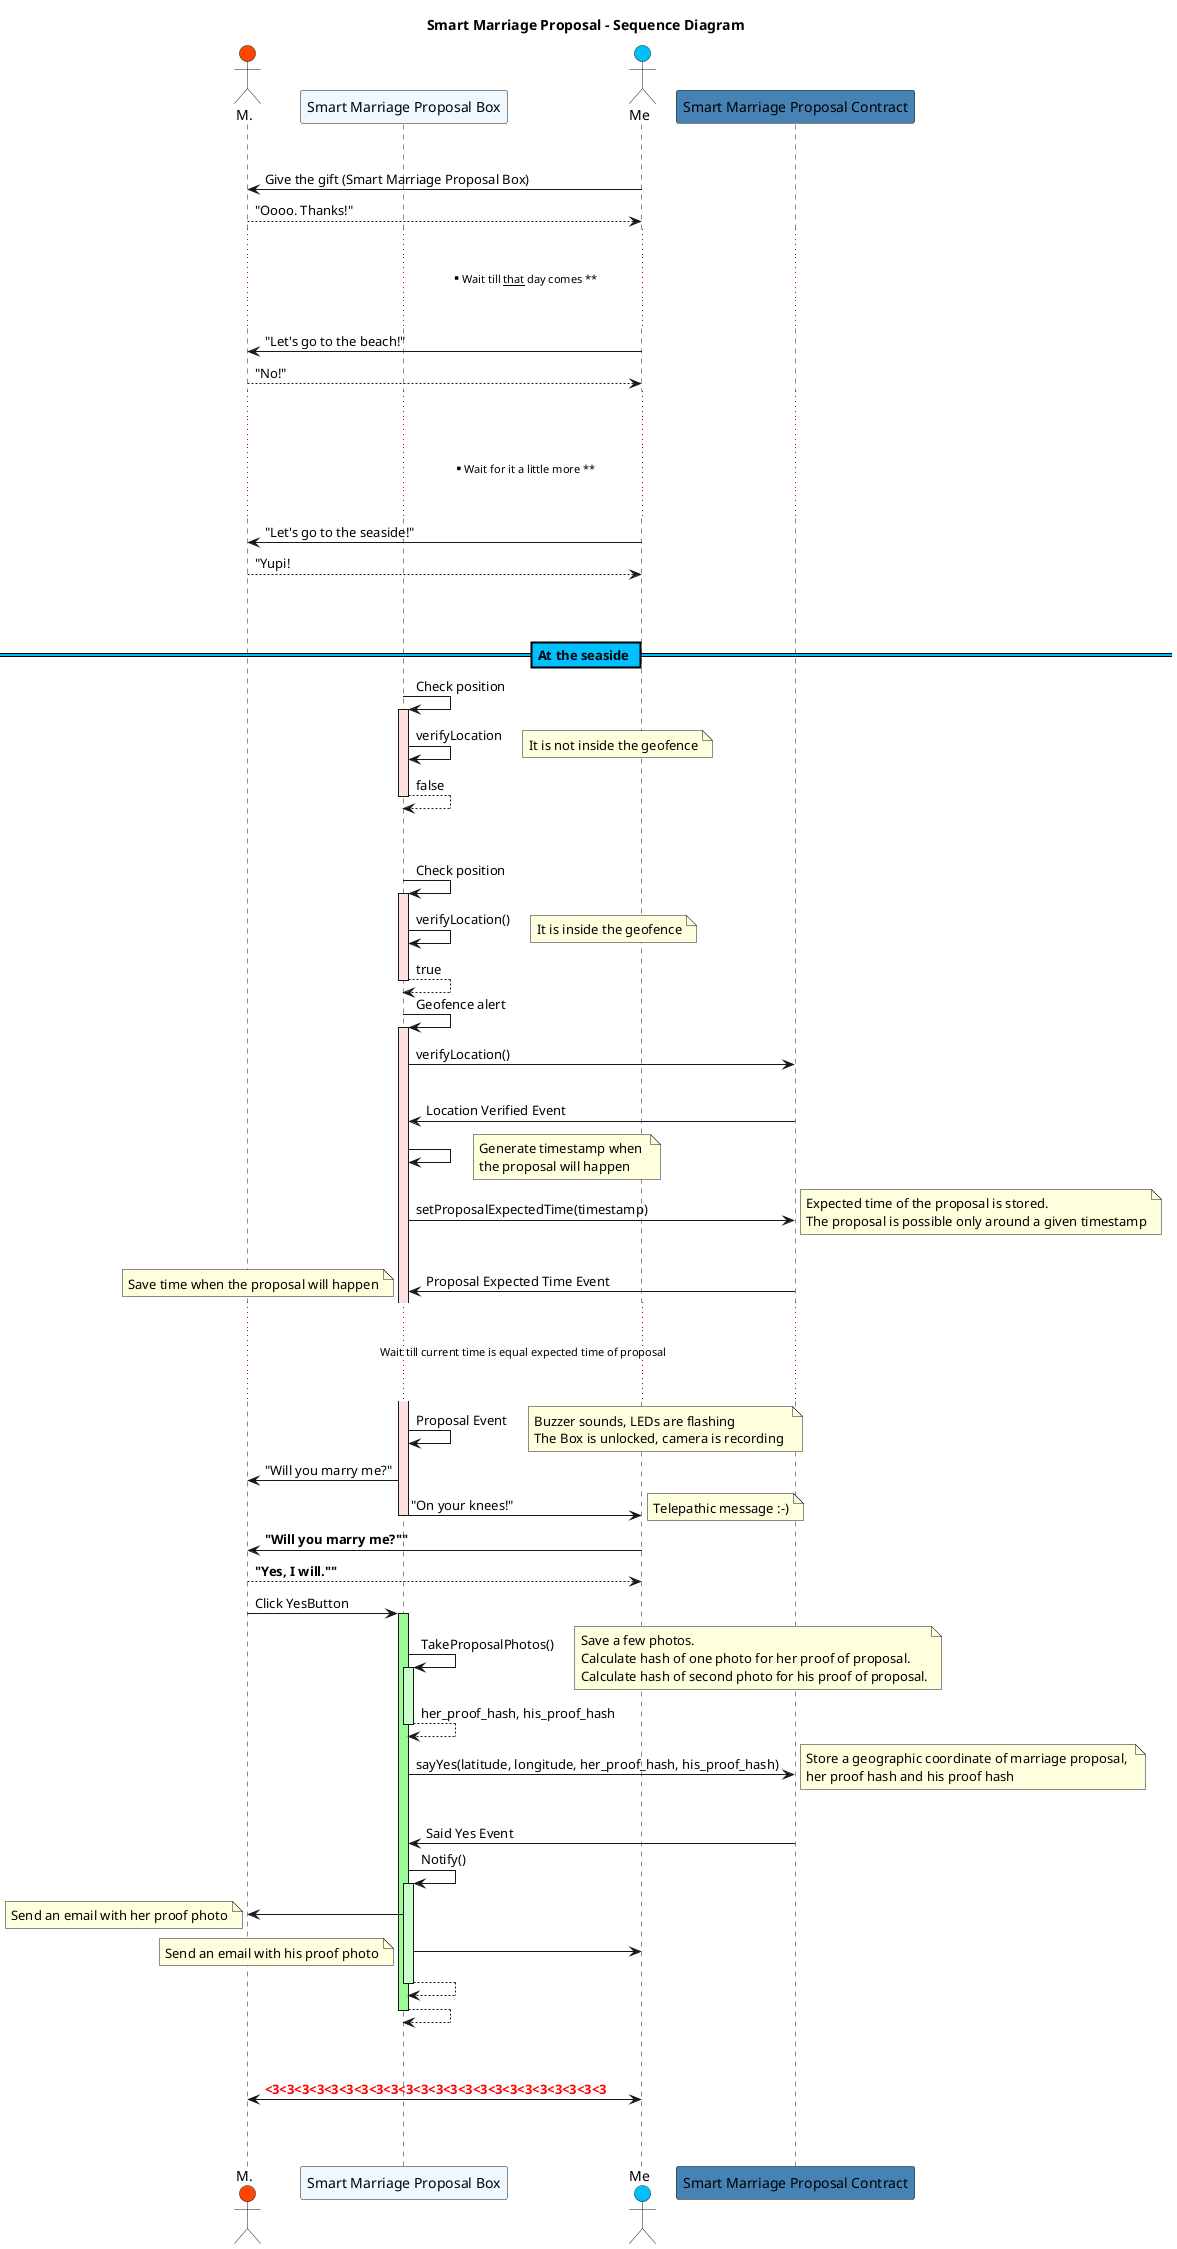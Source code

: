@startuml

title "Smart Marriage Proposal - Sequence Diagram"
skinparam SequenceDividerBackgroundColor DeepSkyBlue

actor "M."  as m #OrangeRed
participant "Smart Marriage Proposal Box" as box #AliceBlue 
actor "Me" as me #DeepSkyBlue 
participant "Smart Marriage Proposal Contract" as blockchain #SteelBlue
me -[hidden]> blockchain :  .....................................
me -> m : Give the gift (Smart Marriage Proposal Box)
return "Oooo. Thanks!"
...
...** Wait till <u>that</u> day comes **...
...
me -> m : "Let's go to the beach!"
m --> me : "No!"
...
...
...** Wait for it a little more **...
...
me -> m : "Let's go to the seaside!"
m --> me : "Yupi!
||| 
||| 
== At the seaside ==
box -> box : Check position
activate box #IMPLEMENTATION
box -> box : verifyLocation
note right
It is not inside the geofence
end note
return false
||| 
||| 
box -> box : Check position
activate box #IMPLEMENTATION
box -> box : verifyLocation() 
note right
It is inside the geofence
end note
return true
box -> box : Geofence alert
activate box #IMPLEMENTATION
box -> blockchain : verifyLocation()
||| 
blockchain -> box : Location Verified Event
box -> box
note right 
    Generate timestamp when 
    the proposal will happen
end note
box -> blockchain : setProposalExpectedTime(timestamp)
note right
Expected time of the proposal is stored. 
The proposal is possible only around a given timestamp
end note
||| 
blockchain -> box : Proposal Expected Time Event 
note left
Save time when the proposal will happen
end note
...
... Wait till current time is equal expected time of proposal...
...
box -> box : Proposal Event
note right
Buzzer sounds, LEDs are flashing
The Box is unlocked, camera is recording 
end note
box -> m : "Will you marry me?"
box -> me : "On your knees!"
note right
 Telepathic message :-)
end note
deactivate box 
me -> m : **"Will you marry me?""** 
m --> me : **"Yes, I will.""**
m -> box : Click YesButton
activate box #PaleGreen
box -> box: TakeProposalPhotos() 
note right
Save a few photos. 
Calculate hash of one photo for her proof of proposal.
Calculate hash of second photo for his proof of proposal.
end note
activate box #TECHNOLOGY
return her_proof_hash, his_proof_hash
box -> blockchain : sayYes(latitude, longitude, her_proof_hash, his_proof_hash)
note right
Store a geographic coordinate of marriage proposal, 
her proof hash and his proof hash
end note
||| 
blockchain -> box : Said Yes Event
box -> box : Notify()
activate box #TECHNOLOGY
box -> m 
note left 
Send an email with her proof photo
end note
box -> me
note left 
Send an email with his proof photo
end note
return
box --> box 
deactivate box
|||
|||
m <-> me : <color:red>**<3<3<3<3<3<3<3<3<3<3<3<3<3<3<3<3<3<3<3<3<3<3<3**</color>
|||
|||
@enduml